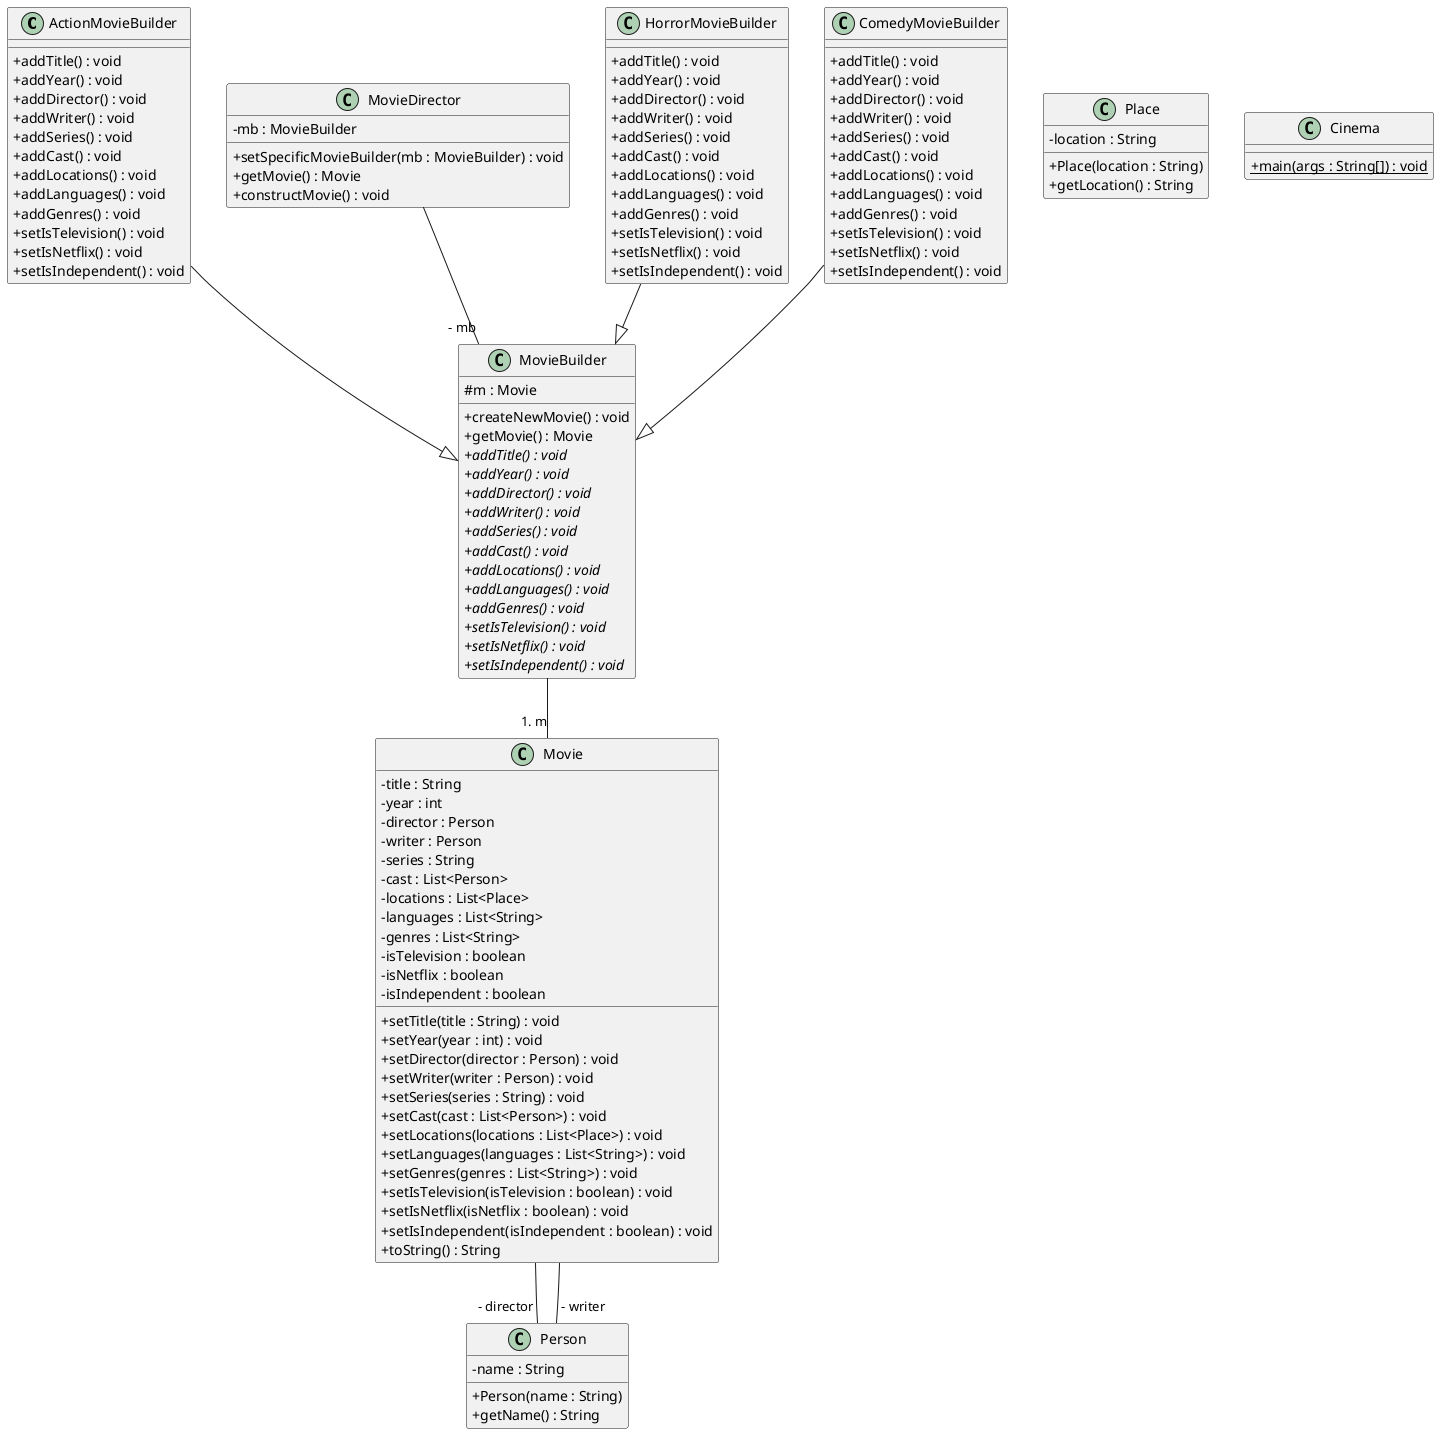 @startuml
skinparam classAttributeIconSize 0
class ActionMovieBuilder{
+ addTitle() : void
+ addYear() : void
+ addDirector() : void
+ addWriter() : void
+ addSeries() : void
+ addCast() : void
+ addLocations() : void
+ addLanguages() : void
+ addGenres() : void
+ setIsTelevision() : void
+ setIsNetflix() : void
+ setIsIndependent() : void
}
ActionMovieBuilder --|> MovieBuilder
class MovieBuilder{
# m : Movie
+ createNewMovie() : void
+ getMovie() : Movie
+ {abstract} addTitle() : void
+ {abstract} addYear() : void
+ {abstract} addDirector() : void
+ {abstract} addWriter() : void
+ {abstract} addSeries() : void
+ {abstract} addCast() : void
+ {abstract} addLocations() : void
+ {abstract} addLanguages() : void
+ {abstract} addGenres() : void
+ {abstract} setIsTelevision() : void
+ {abstract} setIsNetflix() : void
+ {abstract} setIsIndependent() : void
}
class Person{
- name : String
+ Person(name : String)
+ getName() : String
}
class MovieDirector{
- mb : MovieBuilder
+ setSpecificMovieBuilder(mb : MovieBuilder) : void
+ getMovie() : Movie
+ constructMovie() : void
}
class Place{
- location : String
+ Place(location : String)
+ getLocation() : String
}
class HorrorMovieBuilder{
+ addTitle() : void
+ addYear() : void
+ addDirector() : void
+ addWriter() : void
+ addSeries() : void
+ addCast() : void
+ addLocations() : void
+ addLanguages() : void
+ addGenres() : void
+ setIsTelevision() : void
+ setIsNetflix() : void
+ setIsIndependent() : void
}
HorrorMovieBuilder --|> MovieBuilder
class Movie{
- title : String
- year : int
- director : Person
- writer : Person
- series : String
- cast : List<Person>
- locations : List<Place>
- languages : List<String>
- genres : List<String>
- isTelevision : boolean
- isNetflix : boolean
- isIndependent : boolean
+ setTitle(title : String) : void
+ setYear(year : int) : void
+ setDirector(director : Person) : void
+ setWriter(writer : Person) : void
+ setSeries(series : String) : void
+ setCast(cast : List<Person>) : void
+ setLocations(locations : List<Place>) : void
+ setLanguages(languages : List<String>) : void
+ setGenres(genres : List<String>) : void
+ setIsTelevision(isTelevision : boolean) : void
+ setIsNetflix(isNetflix : boolean) : void
+ setIsIndependent(isIndependent : boolean) : void
+ toString() : String
}
class Cinema{
+ {static} main(args : String[]) : void
}
class ComedyMovieBuilder{
+ addTitle() : void
+ addYear() : void
+ addDirector() : void
+ addWriter() : void
+ addSeries() : void
+ addCast() : void
+ addLocations() : void
+ addLanguages() : void
+ addGenres() : void
+ setIsTelevision() : void
+ setIsNetflix() : void
+ setIsIndependent() : void
}
ComedyMovieBuilder --|> MovieBuilder
MovieBuilder--"# m" Movie
MovieDirector--"- mb" MovieBuilder
Movie--"- director" Person
Movie--"- writer" Person
@enduml
